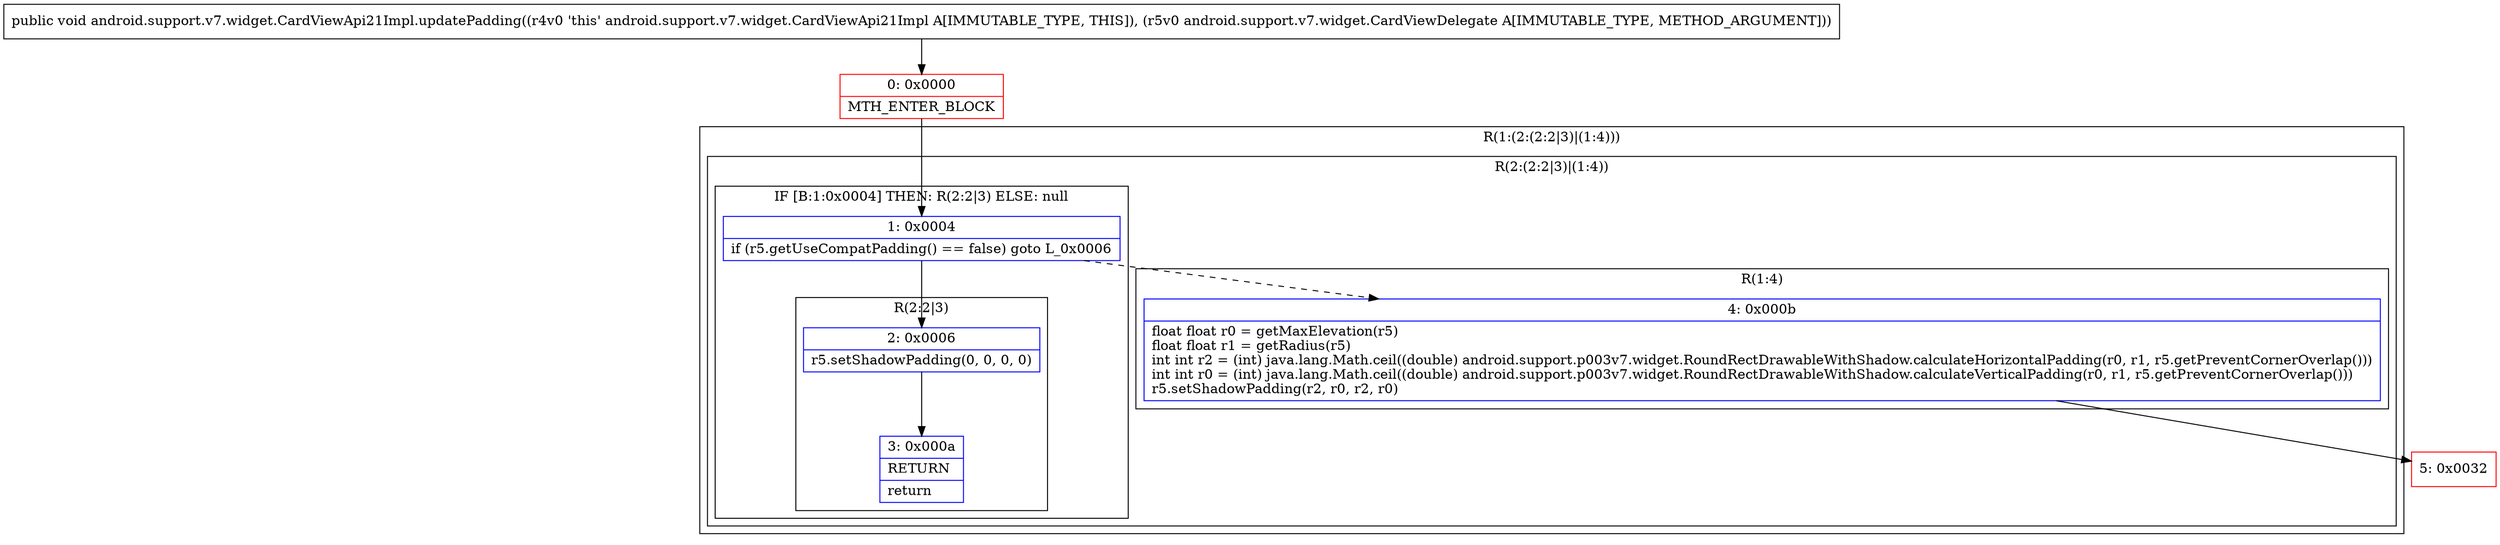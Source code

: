 digraph "CFG forandroid.support.v7.widget.CardViewApi21Impl.updatePadding(Landroid\/support\/v7\/widget\/CardViewDelegate;)V" {
subgraph cluster_Region_504553017 {
label = "R(1:(2:(2:2|3)|(1:4)))";
node [shape=record,color=blue];
subgraph cluster_Region_630710680 {
label = "R(2:(2:2|3)|(1:4))";
node [shape=record,color=blue];
subgraph cluster_IfRegion_652025750 {
label = "IF [B:1:0x0004] THEN: R(2:2|3) ELSE: null";
node [shape=record,color=blue];
Node_1 [shape=record,label="{1\:\ 0x0004|if (r5.getUseCompatPadding() == false) goto L_0x0006\l}"];
subgraph cluster_Region_1133496653 {
label = "R(2:2|3)";
node [shape=record,color=blue];
Node_2 [shape=record,label="{2\:\ 0x0006|r5.setShadowPadding(0, 0, 0, 0)\l}"];
Node_3 [shape=record,label="{3\:\ 0x000a|RETURN\l|return\l}"];
}
}
subgraph cluster_Region_2129885789 {
label = "R(1:4)";
node [shape=record,color=blue];
Node_4 [shape=record,label="{4\:\ 0x000b|float float r0 = getMaxElevation(r5)\lfloat float r1 = getRadius(r5)\lint int r2 = (int) java.lang.Math.ceil((double) android.support.p003v7.widget.RoundRectDrawableWithShadow.calculateHorizontalPadding(r0, r1, r5.getPreventCornerOverlap()))\lint int r0 = (int) java.lang.Math.ceil((double) android.support.p003v7.widget.RoundRectDrawableWithShadow.calculateVerticalPadding(r0, r1, r5.getPreventCornerOverlap()))\lr5.setShadowPadding(r2, r0, r2, r0)\l}"];
}
}
}
Node_0 [shape=record,color=red,label="{0\:\ 0x0000|MTH_ENTER_BLOCK\l}"];
Node_5 [shape=record,color=red,label="{5\:\ 0x0032}"];
MethodNode[shape=record,label="{public void android.support.v7.widget.CardViewApi21Impl.updatePadding((r4v0 'this' android.support.v7.widget.CardViewApi21Impl A[IMMUTABLE_TYPE, THIS]), (r5v0 android.support.v7.widget.CardViewDelegate A[IMMUTABLE_TYPE, METHOD_ARGUMENT])) }"];
MethodNode -> Node_0;
Node_1 -> Node_2;
Node_1 -> Node_4[style=dashed];
Node_2 -> Node_3;
Node_4 -> Node_5;
Node_0 -> Node_1;
}

